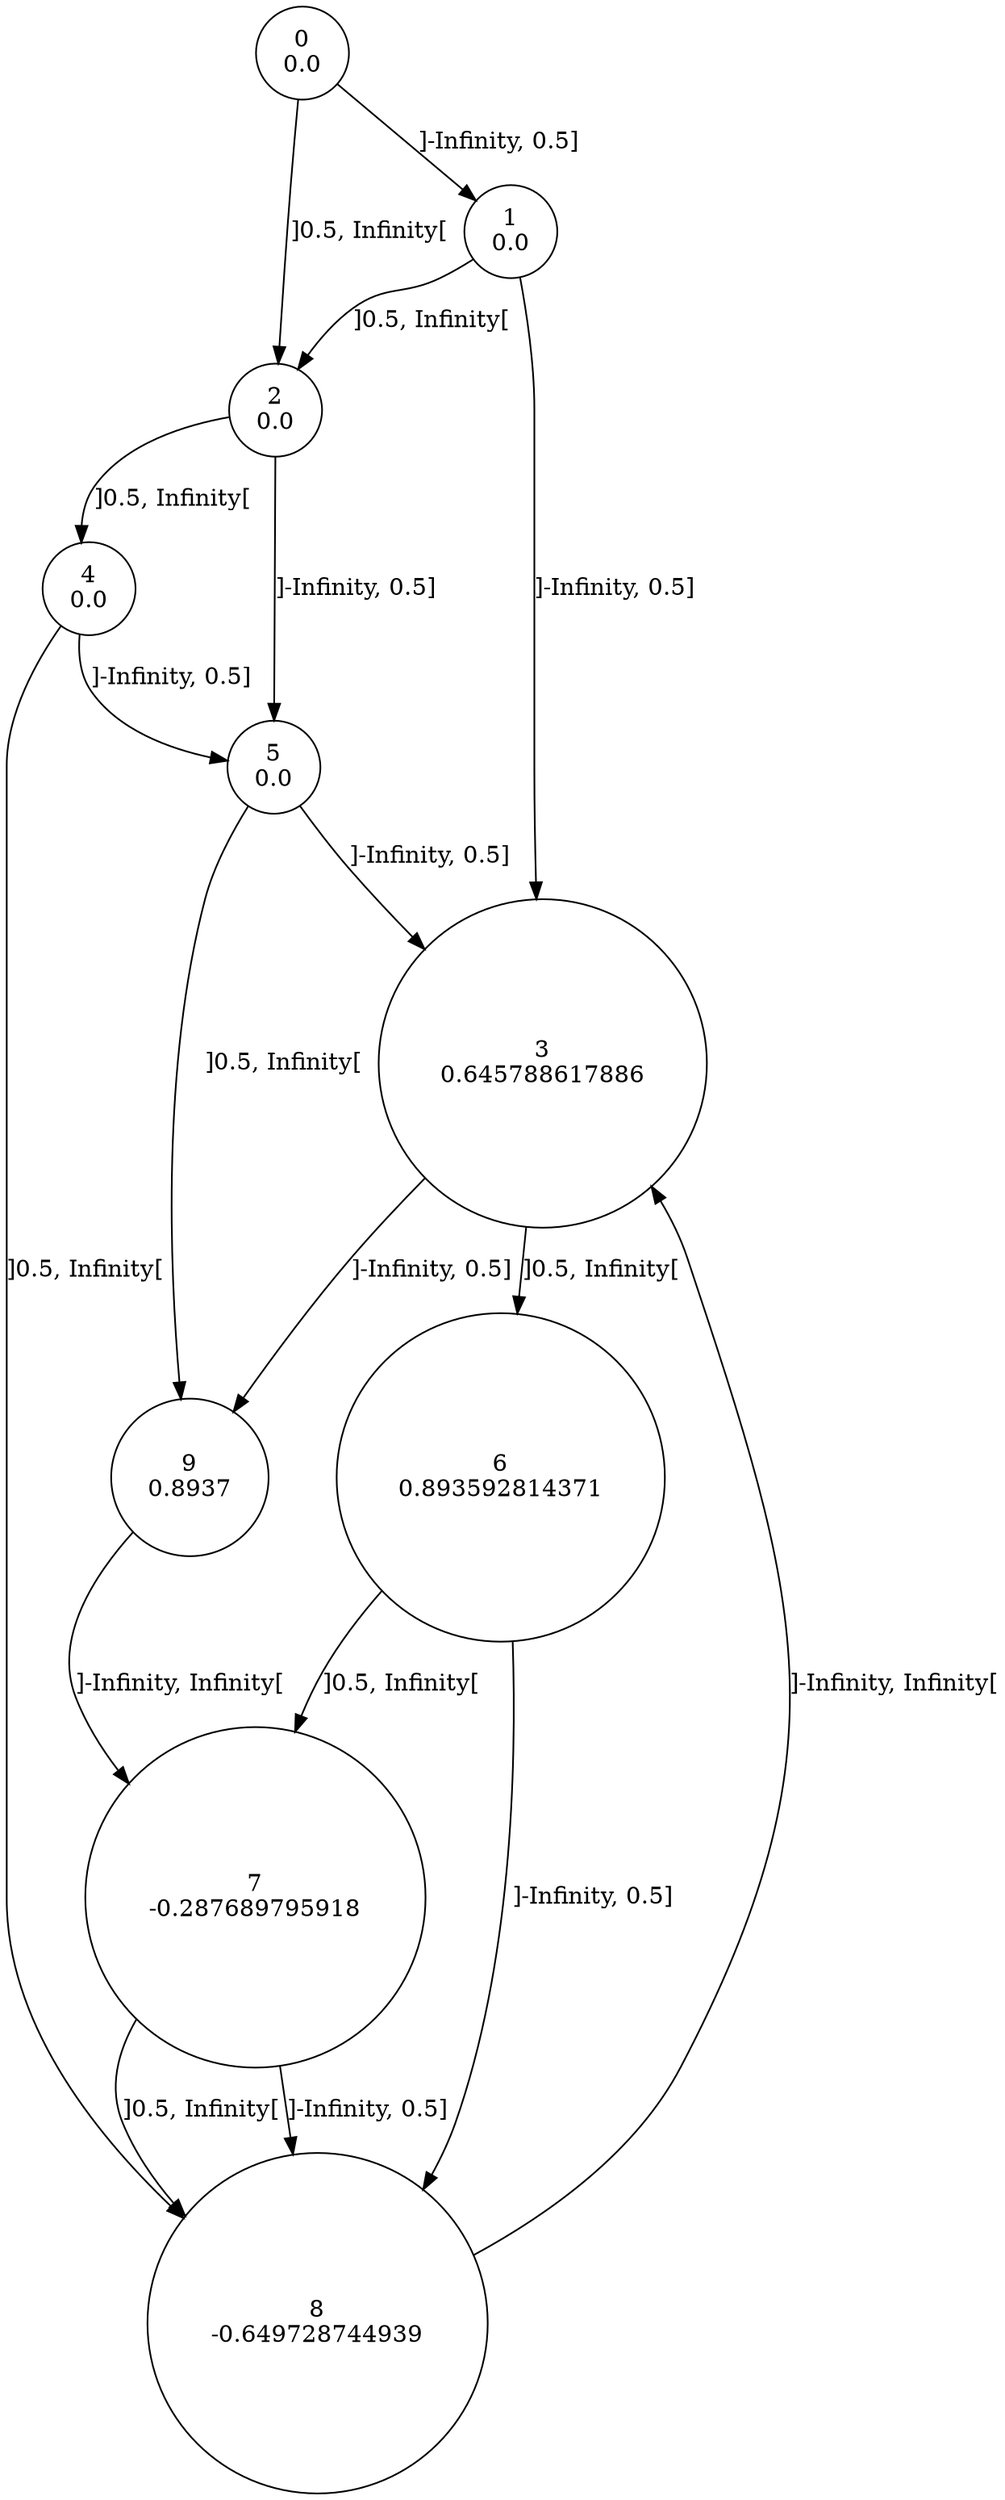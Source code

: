 digraph a {
0 [shape=circle, label="0\n0.0"];
	0 -> 1 [label="]-Infinity, 0.5]"];
	0 -> 2 [label="]0.5, Infinity["];
1 [shape=circle, label="1\n0.0"];
	1 -> 3 [label="]-Infinity, 0.5]"];
	1 -> 2 [label="]0.5, Infinity["];
2 [shape=circle, label="2\n0.0"];
	2 -> 5 [label="]-Infinity, 0.5]"];
	2 -> 4 [label="]0.5, Infinity["];
3 [shape=circle, label="3\n0.645788617886"];
	3 -> 9 [label="]-Infinity, 0.5]"];
	3 -> 6 [label="]0.5, Infinity["];
4 [shape=circle, label="4\n0.0"];
	4 -> 5 [label="]-Infinity, 0.5]"];
	4 -> 8 [label="]0.5, Infinity["];
5 [shape=circle, label="5\n0.0"];
	5 -> 3 [label="]-Infinity, 0.5]"];
	5 -> 9 [label="]0.5, Infinity["];
6 [shape=circle, label="6\n0.893592814371"];
	6 -> 8 [label="]-Infinity, 0.5]"];
	6 -> 7 [label="]0.5, Infinity["];
7 [shape=circle, label="7\n-0.287689795918"];
	7 -> 8 [label="]-Infinity, 0.5]"];
	7 -> 8 [label="]0.5, Infinity["];
8 [shape=circle, label="8\n-0.649728744939"];
	8 -> 3 [label="]-Infinity, Infinity["];
9 [shape=circle, label="9\n0.8937"];
	9 -> 7 [label="]-Infinity, Infinity["];
}